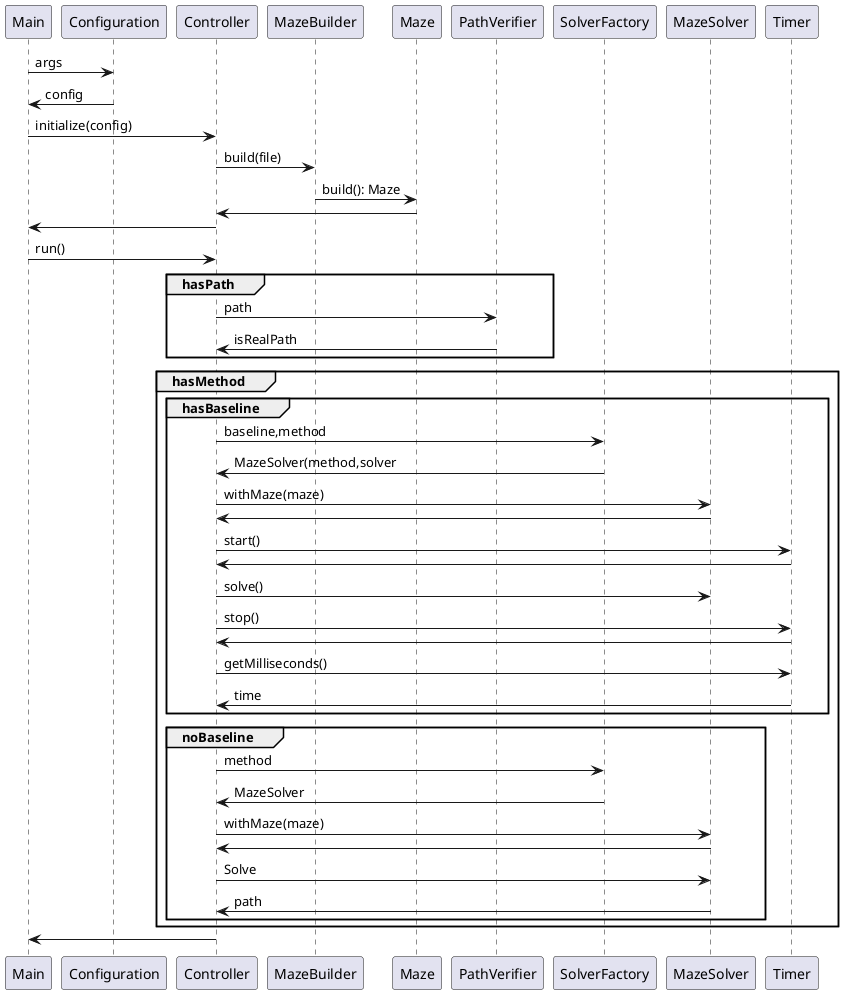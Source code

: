 @startuml
'https://plantuml.com/sequence-diagram


Main-> Configuration:args
Configuration-> Main: config
Main -> Controller:  initialize(config)
Controller-> MazeBuilder: build(file)
MazeBuilder-> Maze: build(): Maze
Maze -> Controller
Controller -> Main:
Main-> Controller:run()
group hasPath
Controller -> PathVerifier: path
PathVerifier -> Controller : isRealPath
end
group hasMethod
group hasBaseline

Controller -> SolverFactory: baseline,method
SolverFactory -> Controller: MazeSolver(method,solver
Controller -> MazeSolver:withMaze(maze)
MazeSolver -> Controller
Controller -> Timer:start()
Timer-> Controller:
Controller -> MazeSolver:solve()
Controller -> Timer:stop()
Timer -> Controller:
Controller -> Timer: getMilliseconds()
Timer -> Controller: time

end
group noBaseline
Controller -> SolverFactory: method
SolverFactory -> Controller: MazeSolver
Controller -> MazeSolver:withMaze(maze)
MazeSolver -> Controller
Controller -> MazeSolver:Solve
MazeSolver -> Controller:path
end
end
Controller -> Main
@enduml